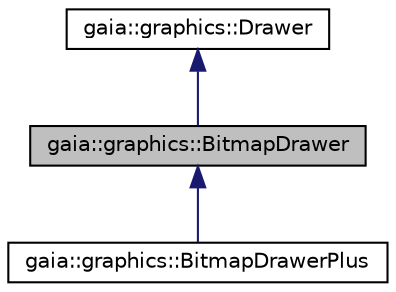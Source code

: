 digraph G
{
  edge [fontname="Helvetica",fontsize="10",labelfontname="Helvetica",labelfontsize="10"];
  node [fontname="Helvetica",fontsize="10",shape=record];
  Node1 [label="gaia::graphics::BitmapDrawer",height=0.2,width=0.4,color="black", fillcolor="grey75", style="filled" fontcolor="black"];
  Node2 -> Node1 [dir=back,color="midnightblue",fontsize="10",style="solid",fontname="Helvetica"];
  Node2 [label="gaia::graphics::Drawer",height=0.2,width=0.4,color="black", fillcolor="white", style="filled",URL="$df/d4b/classgaia_1_1graphics_1_1_drawer.html",tooltip="A Drawer is a general abstraction for &quot;an object used to draw something.&quot; Most often you will deal wi..."];
  Node1 -> Node3 [dir=back,color="midnightblue",fontsize="10",style="solid",fontname="Helvetica"];
  Node3 [label="gaia::graphics::BitmapDrawerPlus",height=0.2,width=0.4,color="black", fillcolor="white", style="filled",URL="$d3/d44/classgaia_1_1graphics_1_1_bitmap_drawer_plus.html",tooltip="A BitmapDrawerPlus only can be defined in an XML file with the &lt;bitmap-plus&gt; element."];
}
